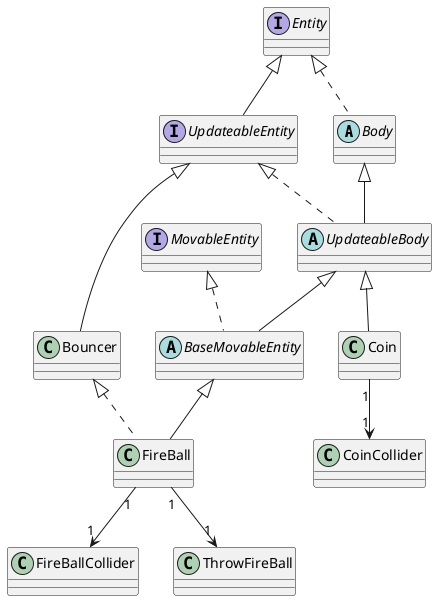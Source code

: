 @startuml Updateables

abstract Body
abstract UpdateableBody
abstract BaseMovableEntity

interface Entity
interface UpdateableEntity
interface MovableEntity

UpdateableEntity -u-|> Entity
Body .u.|> Entity

UpdateableBody .u.|> UpdateableEntity
UpdateableBody -u-|> Body

BaseMovableEntity .u.|> MovableEntity
BaseMovableEntity -u-|> UpdateableBody

Bouncer -u-|> UpdateableEntity

FireBall .u.|> Bouncer
FireBall -u-|> BaseMovableEntity
FireBall "1" --> "1" FireBallCollider
FireBall "1" --> "1" ThrowFireBall

Coin -u-|> UpdateableBody
Coin "1" --> "1" CoinCollider

@enduml